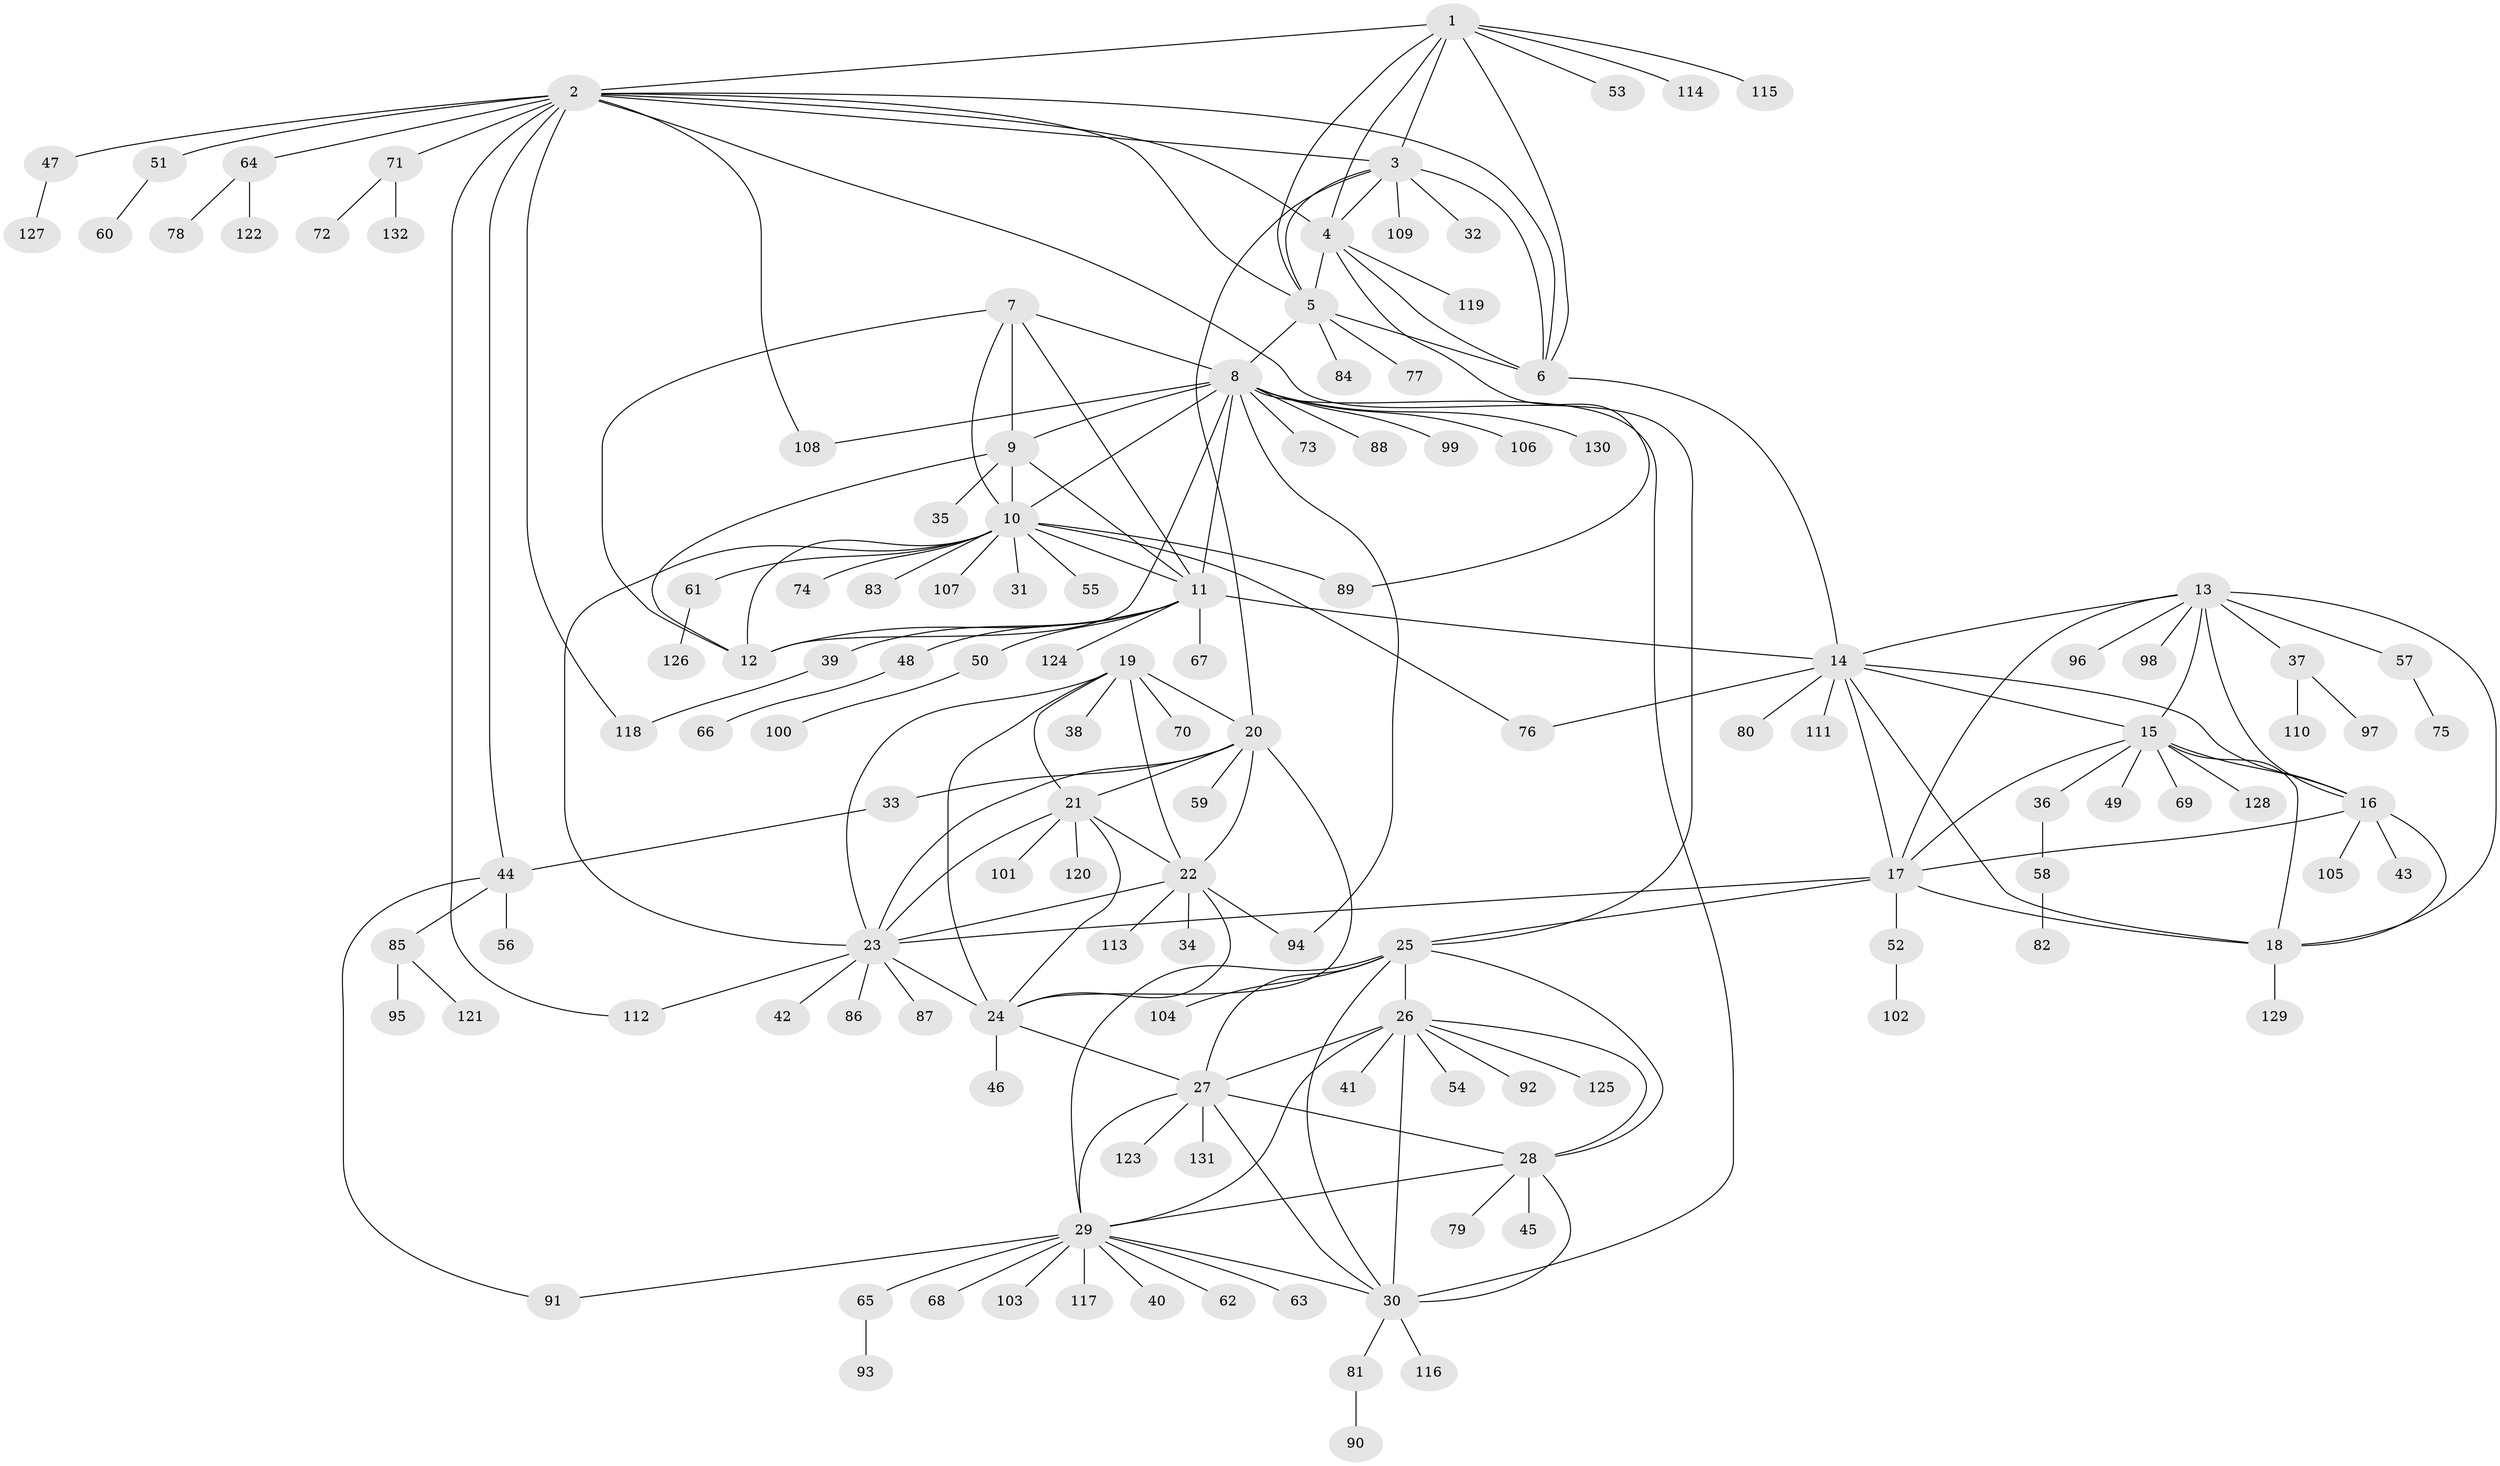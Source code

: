 // Generated by graph-tools (version 1.1) at 2025/02/03/09/25 03:02:43]
// undirected, 132 vertices, 195 edges
graph export_dot {
graph [start="1"]
  node [color=gray90,style=filled];
  1;
  2;
  3;
  4;
  5;
  6;
  7;
  8;
  9;
  10;
  11;
  12;
  13;
  14;
  15;
  16;
  17;
  18;
  19;
  20;
  21;
  22;
  23;
  24;
  25;
  26;
  27;
  28;
  29;
  30;
  31;
  32;
  33;
  34;
  35;
  36;
  37;
  38;
  39;
  40;
  41;
  42;
  43;
  44;
  45;
  46;
  47;
  48;
  49;
  50;
  51;
  52;
  53;
  54;
  55;
  56;
  57;
  58;
  59;
  60;
  61;
  62;
  63;
  64;
  65;
  66;
  67;
  68;
  69;
  70;
  71;
  72;
  73;
  74;
  75;
  76;
  77;
  78;
  79;
  80;
  81;
  82;
  83;
  84;
  85;
  86;
  87;
  88;
  89;
  90;
  91;
  92;
  93;
  94;
  95;
  96;
  97;
  98;
  99;
  100;
  101;
  102;
  103;
  104;
  105;
  106;
  107;
  108;
  109;
  110;
  111;
  112;
  113;
  114;
  115;
  116;
  117;
  118;
  119;
  120;
  121;
  122;
  123;
  124;
  125;
  126;
  127;
  128;
  129;
  130;
  131;
  132;
  1 -- 2;
  1 -- 3;
  1 -- 4;
  1 -- 5;
  1 -- 6;
  1 -- 53;
  1 -- 114;
  1 -- 115;
  2 -- 3;
  2 -- 4;
  2 -- 5;
  2 -- 6;
  2 -- 25;
  2 -- 44;
  2 -- 47;
  2 -- 51;
  2 -- 64;
  2 -- 71;
  2 -- 108;
  2 -- 112;
  2 -- 118;
  3 -- 4;
  3 -- 5;
  3 -- 6;
  3 -- 20;
  3 -- 32;
  3 -- 109;
  4 -- 5;
  4 -- 6;
  4 -- 89;
  4 -- 119;
  5 -- 6;
  5 -- 8;
  5 -- 77;
  5 -- 84;
  6 -- 14;
  7 -- 8;
  7 -- 9;
  7 -- 10;
  7 -- 11;
  7 -- 12;
  8 -- 9;
  8 -- 10;
  8 -- 11;
  8 -- 12;
  8 -- 30;
  8 -- 73;
  8 -- 88;
  8 -- 94;
  8 -- 99;
  8 -- 106;
  8 -- 108;
  8 -- 130;
  9 -- 10;
  9 -- 11;
  9 -- 12;
  9 -- 35;
  10 -- 11;
  10 -- 12;
  10 -- 23;
  10 -- 31;
  10 -- 55;
  10 -- 61;
  10 -- 74;
  10 -- 76;
  10 -- 83;
  10 -- 89;
  10 -- 107;
  11 -- 12;
  11 -- 14;
  11 -- 39;
  11 -- 48;
  11 -- 50;
  11 -- 67;
  11 -- 124;
  13 -- 14;
  13 -- 15;
  13 -- 16;
  13 -- 17;
  13 -- 18;
  13 -- 37;
  13 -- 57;
  13 -- 96;
  13 -- 98;
  14 -- 15;
  14 -- 16;
  14 -- 17;
  14 -- 18;
  14 -- 76;
  14 -- 80;
  14 -- 111;
  15 -- 16;
  15 -- 17;
  15 -- 18;
  15 -- 36;
  15 -- 49;
  15 -- 69;
  15 -- 128;
  16 -- 17;
  16 -- 18;
  16 -- 43;
  16 -- 105;
  17 -- 18;
  17 -- 23;
  17 -- 25;
  17 -- 52;
  18 -- 129;
  19 -- 20;
  19 -- 21;
  19 -- 22;
  19 -- 23;
  19 -- 24;
  19 -- 38;
  19 -- 70;
  20 -- 21;
  20 -- 22;
  20 -- 23;
  20 -- 24;
  20 -- 33;
  20 -- 59;
  21 -- 22;
  21 -- 23;
  21 -- 24;
  21 -- 101;
  21 -- 120;
  22 -- 23;
  22 -- 24;
  22 -- 34;
  22 -- 94;
  22 -- 113;
  23 -- 24;
  23 -- 42;
  23 -- 86;
  23 -- 87;
  23 -- 112;
  24 -- 27;
  24 -- 46;
  25 -- 26;
  25 -- 27;
  25 -- 28;
  25 -- 29;
  25 -- 30;
  25 -- 104;
  26 -- 27;
  26 -- 28;
  26 -- 29;
  26 -- 30;
  26 -- 41;
  26 -- 54;
  26 -- 92;
  26 -- 125;
  27 -- 28;
  27 -- 29;
  27 -- 30;
  27 -- 123;
  27 -- 131;
  28 -- 29;
  28 -- 30;
  28 -- 45;
  28 -- 79;
  29 -- 30;
  29 -- 40;
  29 -- 62;
  29 -- 63;
  29 -- 65;
  29 -- 68;
  29 -- 91;
  29 -- 103;
  29 -- 117;
  30 -- 81;
  30 -- 116;
  33 -- 44;
  36 -- 58;
  37 -- 97;
  37 -- 110;
  39 -- 118;
  44 -- 56;
  44 -- 85;
  44 -- 91;
  47 -- 127;
  48 -- 66;
  50 -- 100;
  51 -- 60;
  52 -- 102;
  57 -- 75;
  58 -- 82;
  61 -- 126;
  64 -- 78;
  64 -- 122;
  65 -- 93;
  71 -- 72;
  71 -- 132;
  81 -- 90;
  85 -- 95;
  85 -- 121;
}
